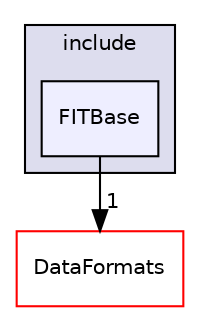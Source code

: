 digraph "/home/travis/build/AliceO2Group/AliceO2/Detectors/FIT/base/include/FITBase" {
  bgcolor=transparent;
  compound=true
  node [ fontsize="10", fontname="Helvetica"];
  edge [ labelfontsize="10", labelfontname="Helvetica"];
  subgraph clusterdir_fbe3a7987f4be7f8a99542f1b75035a2 {
    graph [ bgcolor="#ddddee", pencolor="black", label="include" fontname="Helvetica", fontsize="10", URL="dir_fbe3a7987f4be7f8a99542f1b75035a2.html"]
  dir_b016b77b44be30242eb72f1b24cc7d7b [shape=box, label="FITBase", style="filled", fillcolor="#eeeeff", pencolor="black", URL="dir_b016b77b44be30242eb72f1b24cc7d7b.html"];
  }
  dir_2171f7ec022c5423887b07c69b2f5b48 [shape=box label="DataFormats" color="red" URL="dir_2171f7ec022c5423887b07c69b2f5b48.html"];
  dir_b016b77b44be30242eb72f1b24cc7d7b->dir_2171f7ec022c5423887b07c69b2f5b48 [headlabel="1", labeldistance=1.5 headhref="dir_000217_000054.html"];
}
